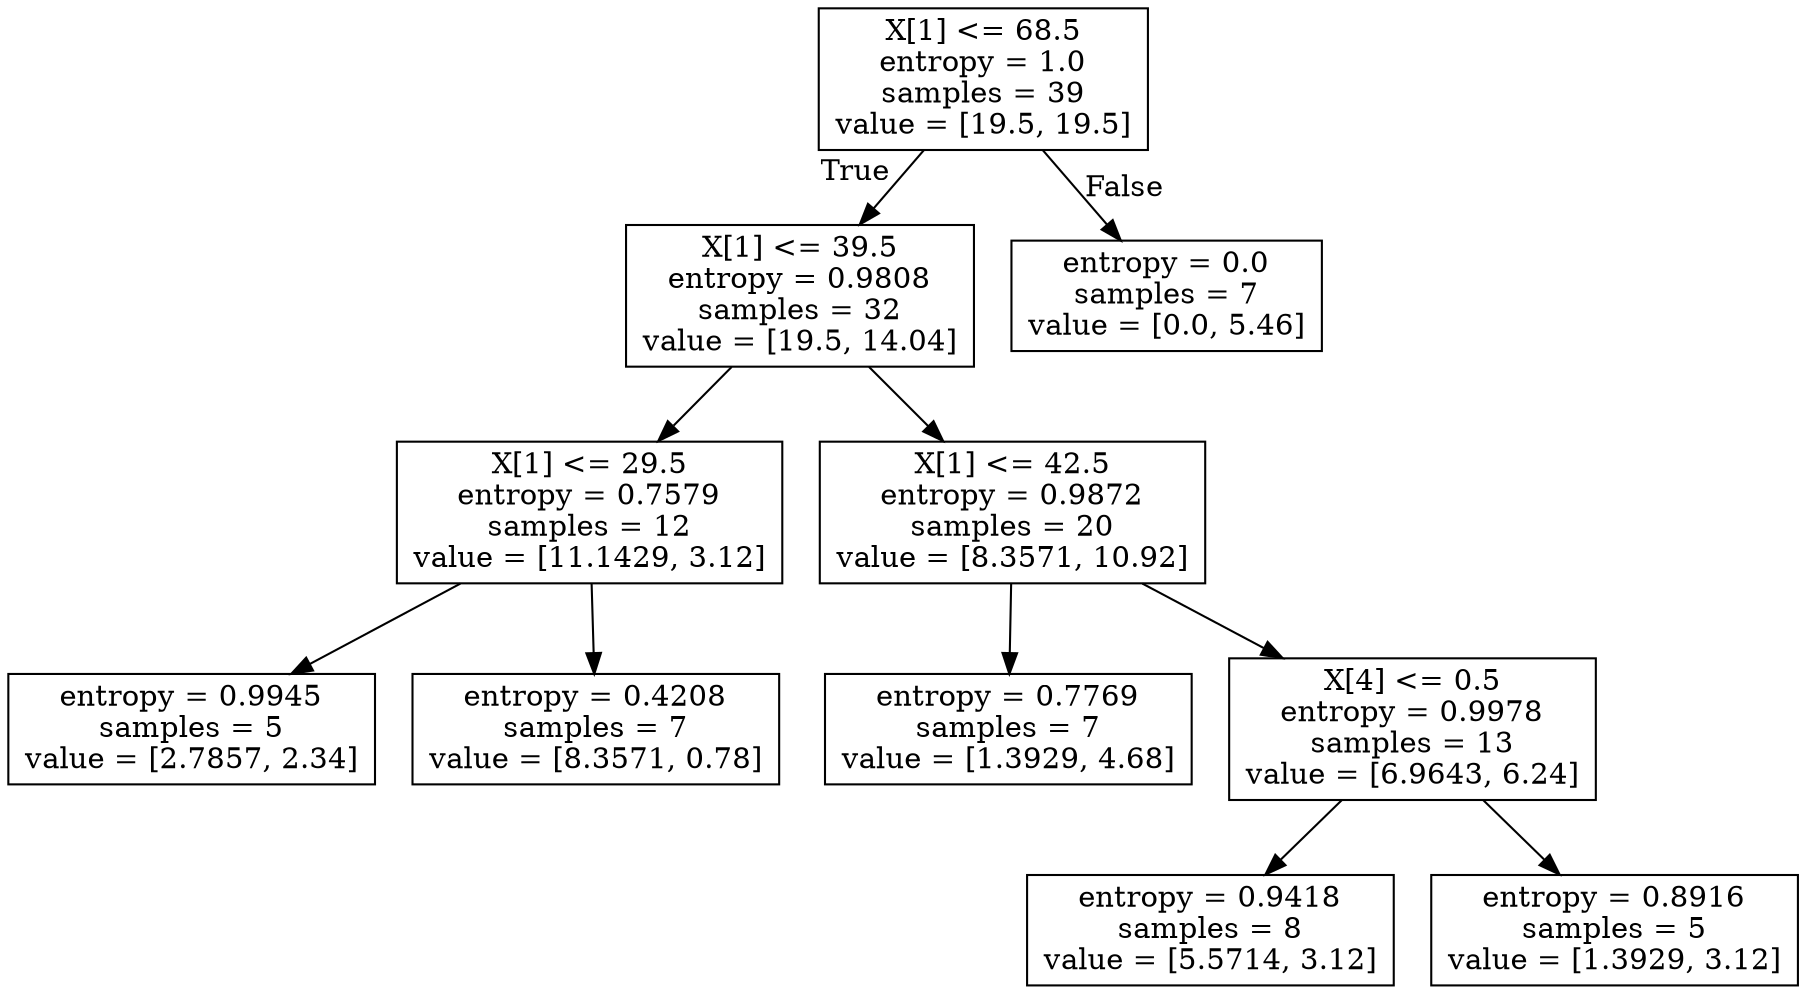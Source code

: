 digraph Tree {
node [shape=box] ;
0 [label="X[1] <= 68.5\nentropy = 1.0\nsamples = 39\nvalue = [19.5, 19.5]"] ;
1 [label="X[1] <= 39.5\nentropy = 0.9808\nsamples = 32\nvalue = [19.5, 14.04]"] ;
0 -> 1 [labeldistance=2.5, labelangle=45, headlabel="True"] ;
2 [label="X[1] <= 29.5\nentropy = 0.7579\nsamples = 12\nvalue = [11.1429, 3.12]"] ;
1 -> 2 ;
3 [label="entropy = 0.9945\nsamples = 5\nvalue = [2.7857, 2.34]"] ;
2 -> 3 ;
4 [label="entropy = 0.4208\nsamples = 7\nvalue = [8.3571, 0.78]"] ;
2 -> 4 ;
5 [label="X[1] <= 42.5\nentropy = 0.9872\nsamples = 20\nvalue = [8.3571, 10.92]"] ;
1 -> 5 ;
6 [label="entropy = 0.7769\nsamples = 7\nvalue = [1.3929, 4.68]"] ;
5 -> 6 ;
7 [label="X[4] <= 0.5\nentropy = 0.9978\nsamples = 13\nvalue = [6.9643, 6.24]"] ;
5 -> 7 ;
8 [label="entropy = 0.9418\nsamples = 8\nvalue = [5.5714, 3.12]"] ;
7 -> 8 ;
9 [label="entropy = 0.8916\nsamples = 5\nvalue = [1.3929, 3.12]"] ;
7 -> 9 ;
10 [label="entropy = 0.0\nsamples = 7\nvalue = [0.0, 5.46]"] ;
0 -> 10 [labeldistance=2.5, labelangle=-45, headlabel="False"] ;
}